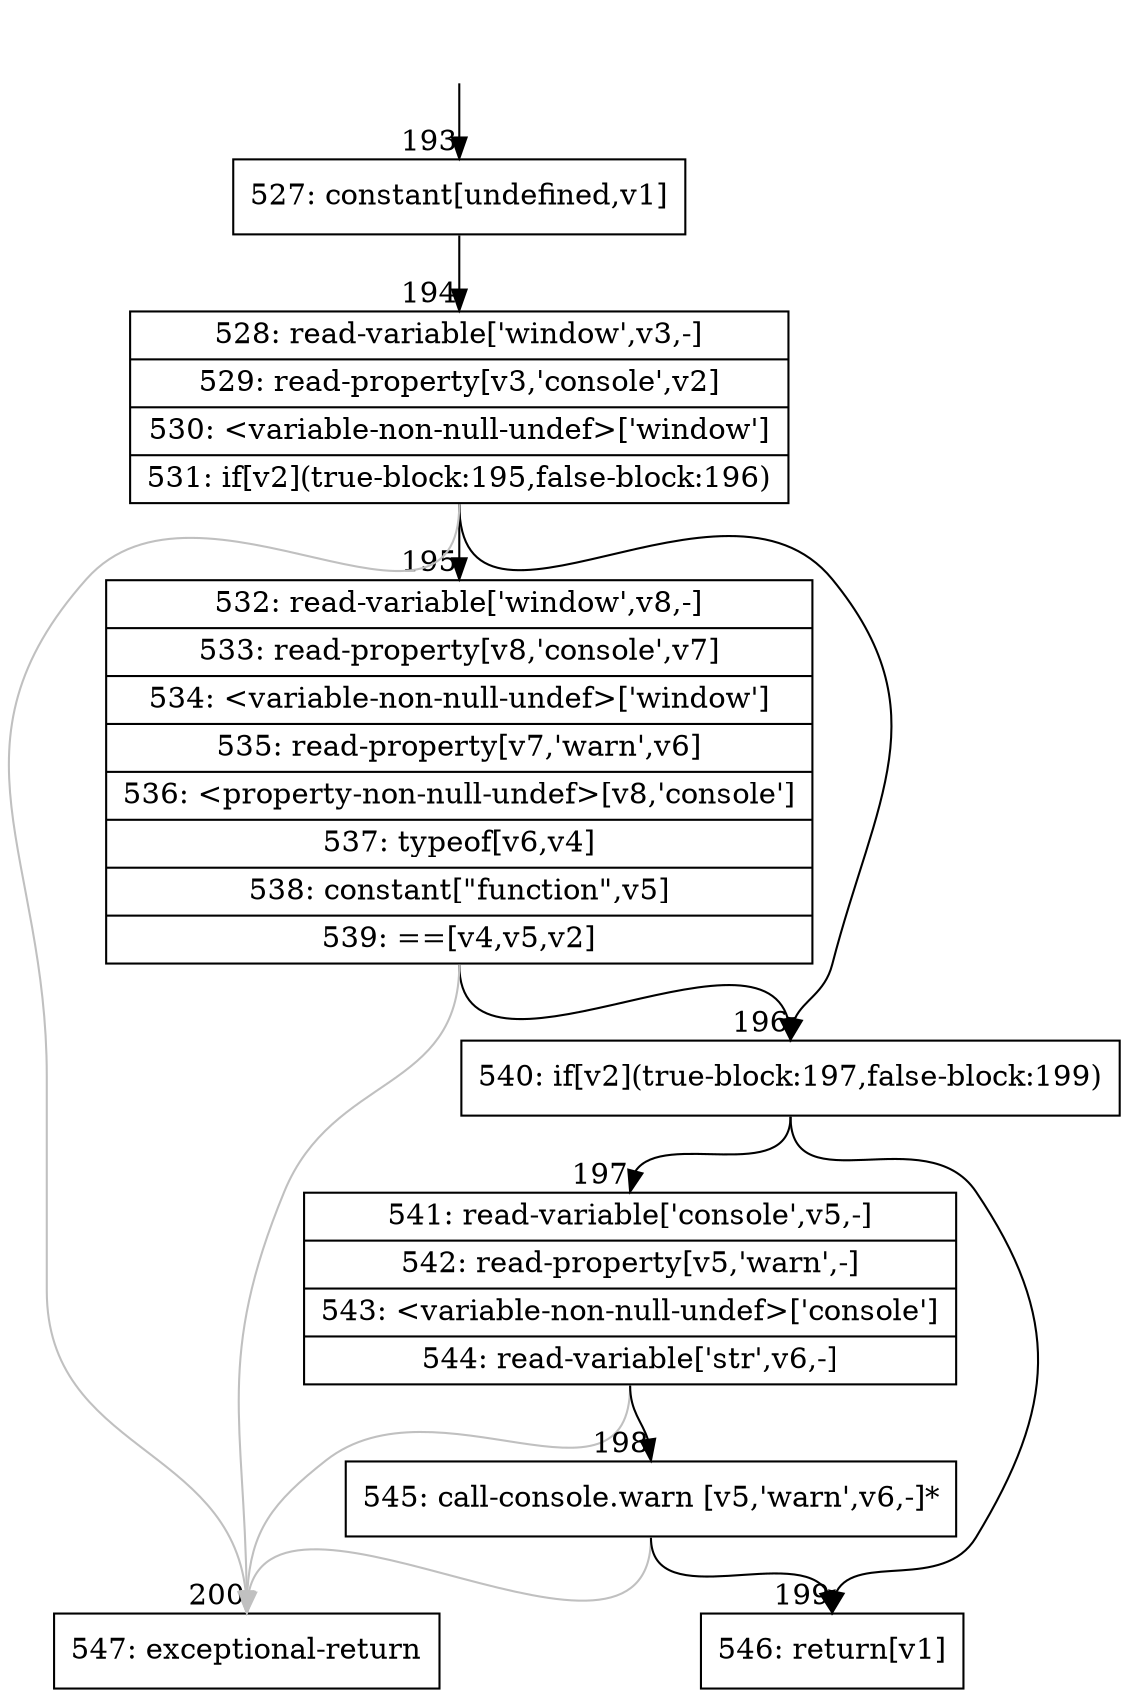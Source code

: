 digraph {
rankdir="TD"
BB_entry24[shape=none,label=""];
BB_entry24 -> BB193 [tailport=s, headport=n, headlabel="    193"]
BB193 [shape=record label="{527: constant[undefined,v1]}" ] 
BB193 -> BB194 [tailport=s, headport=n, headlabel="      194"]
BB194 [shape=record label="{528: read-variable['window',v3,-]|529: read-property[v3,'console',v2]|530: \<variable-non-null-undef\>['window']|531: if[v2](true-block:195,false-block:196)}" ] 
BB194 -> BB196 [tailport=s, headport=n, headlabel="      196"]
BB194 -> BB195 [tailport=s, headport=n, headlabel="      195"]
BB194 -> BB200 [tailport=s, headport=n, color=gray, headlabel="      200"]
BB195 [shape=record label="{532: read-variable['window',v8,-]|533: read-property[v8,'console',v7]|534: \<variable-non-null-undef\>['window']|535: read-property[v7,'warn',v6]|536: \<property-non-null-undef\>[v8,'console']|537: typeof[v6,v4]|538: constant[\"function\",v5]|539: ==[v4,v5,v2]}" ] 
BB195 -> BB196 [tailport=s, headport=n]
BB195 -> BB200 [tailport=s, headport=n, color=gray]
BB196 [shape=record label="{540: if[v2](true-block:197,false-block:199)}" ] 
BB196 -> BB197 [tailport=s, headport=n, headlabel="      197"]
BB196 -> BB199 [tailport=s, headport=n, headlabel="      199"]
BB197 [shape=record label="{541: read-variable['console',v5,-]|542: read-property[v5,'warn',-]|543: \<variable-non-null-undef\>['console']|544: read-variable['str',v6,-]}" ] 
BB197 -> BB198 [tailport=s, headport=n, headlabel="      198"]
BB197 -> BB200 [tailport=s, headport=n, color=gray]
BB198 [shape=record label="{545: call-console.warn [v5,'warn',v6,-]*}" ] 
BB198 -> BB199 [tailport=s, headport=n]
BB198 -> BB200 [tailport=s, headport=n, color=gray]
BB199 [shape=record label="{546: return[v1]}" ] 
BB200 [shape=record label="{547: exceptional-return}" ] 
//#$~ 303
}
